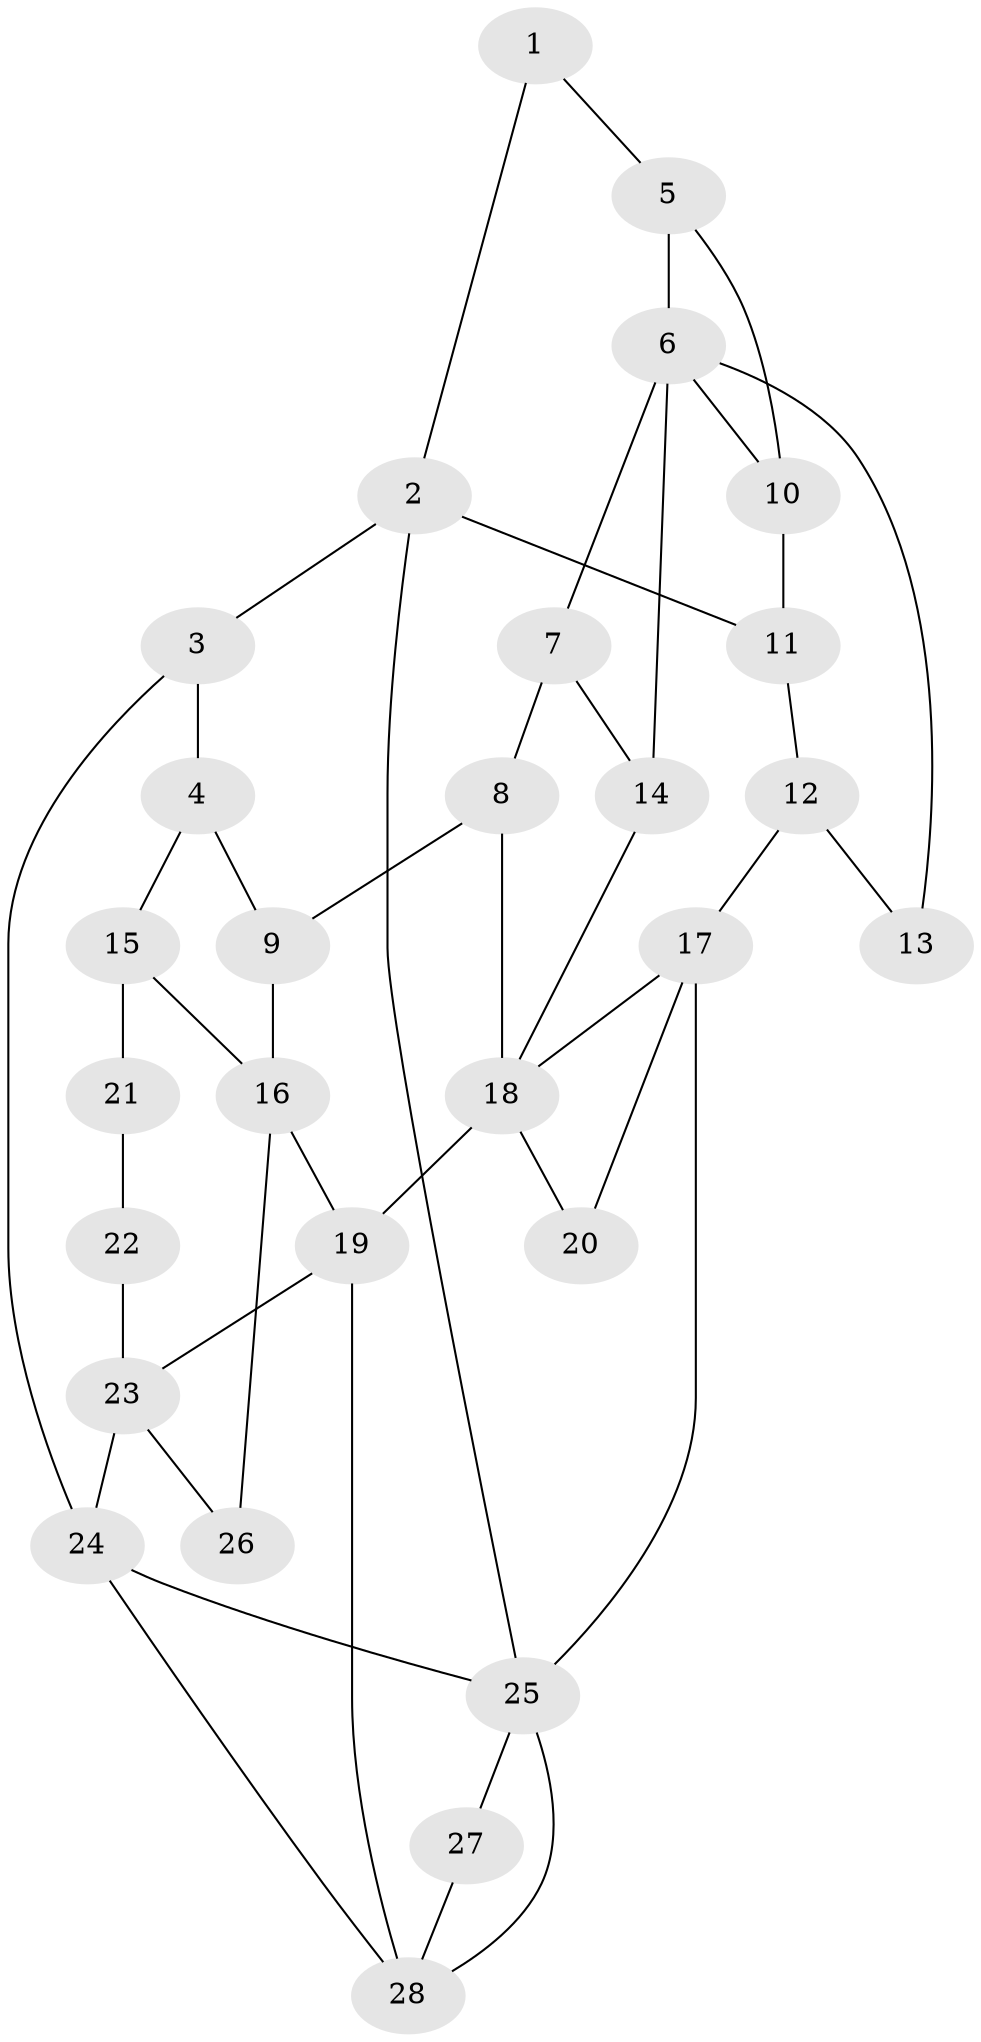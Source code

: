 // original degree distribution, {3: 0.05357142857142857, 6: 0.26785714285714285, 4: 0.26785714285714285, 5: 0.4107142857142857}
// Generated by graph-tools (version 1.1) at 2025/54/03/04/25 22:54:12]
// undirected, 28 vertices, 45 edges
graph export_dot {
  node [color=gray90,style=filled];
  1;
  2;
  3;
  4;
  5;
  6;
  7;
  8;
  9;
  10;
  11;
  12;
  13;
  14;
  15;
  16;
  17;
  18;
  19;
  20;
  21;
  22;
  23;
  24;
  25;
  26;
  27;
  28;
  1 -- 2 [weight=1.0];
  1 -- 5 [weight=1.0];
  2 -- 3 [weight=1.0];
  2 -- 11 [weight=1.0];
  2 -- 25 [weight=1.0];
  3 -- 4 [weight=2.0];
  3 -- 24 [weight=1.0];
  4 -- 9 [weight=1.0];
  4 -- 15 [weight=1.0];
  5 -- 6 [weight=1.0];
  5 -- 10 [weight=1.0];
  6 -- 7 [weight=1.0];
  6 -- 10 [weight=1.0];
  6 -- 13 [weight=2.0];
  6 -- 14 [weight=1.0];
  7 -- 8 [weight=1.0];
  7 -- 14 [weight=1.0];
  8 -- 9 [weight=1.0];
  8 -- 18 [weight=1.0];
  9 -- 16 [weight=1.0];
  10 -- 11 [weight=1.0];
  11 -- 12 [weight=1.0];
  12 -- 13 [weight=1.0];
  12 -- 17 [weight=1.0];
  14 -- 18 [weight=1.0];
  15 -- 16 [weight=1.0];
  15 -- 21 [weight=2.0];
  16 -- 19 [weight=1.0];
  16 -- 26 [weight=1.0];
  17 -- 18 [weight=1.0];
  17 -- 20 [weight=2.0];
  17 -- 25 [weight=2.0];
  18 -- 19 [weight=2.0];
  18 -- 20 [weight=1.0];
  19 -- 23 [weight=1.0];
  19 -- 28 [weight=2.0];
  21 -- 22 [weight=1.0];
  22 -- 23 [weight=2.0];
  23 -- 24 [weight=1.0];
  23 -- 26 [weight=2.0];
  24 -- 25 [weight=1.0];
  24 -- 28 [weight=1.0];
  25 -- 27 [weight=1.0];
  25 -- 28 [weight=1.0];
  27 -- 28 [weight=2.0];
}
